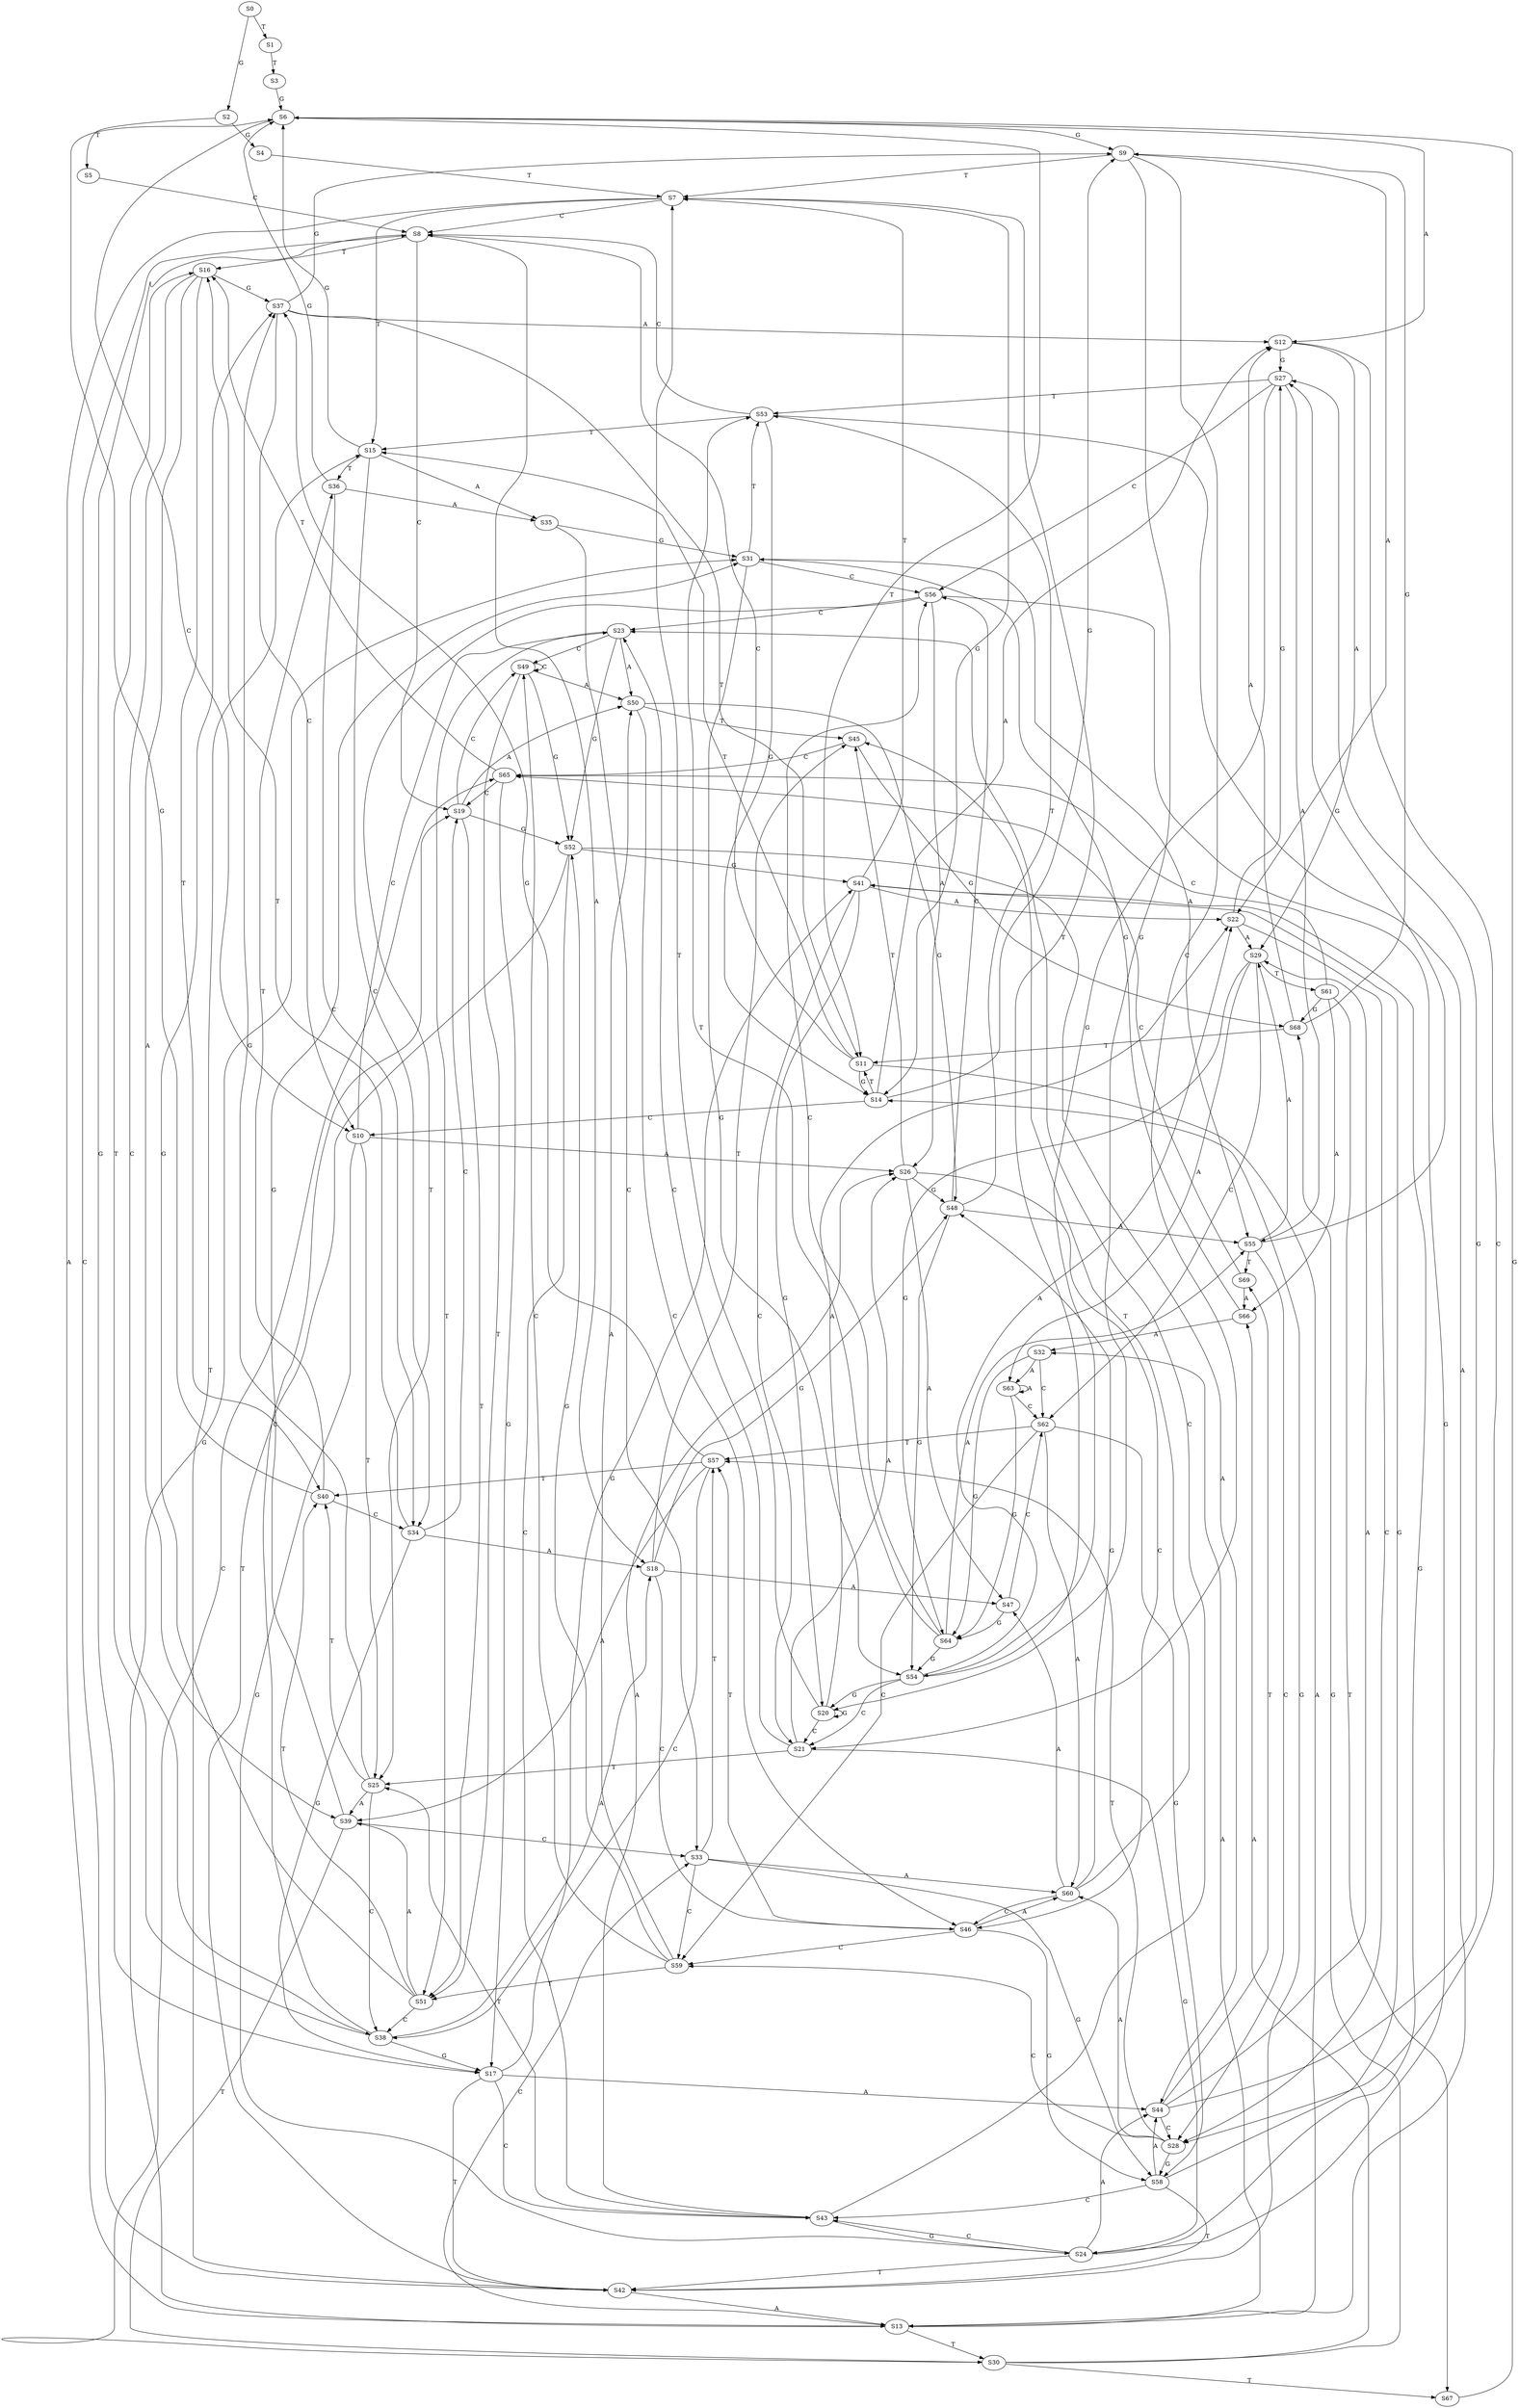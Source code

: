 strict digraph  {
	S0 -> S1 [ label = T ];
	S0 -> S2 [ label = G ];
	S1 -> S3 [ label = T ];
	S2 -> S4 [ label = G ];
	S2 -> S5 [ label = T ];
	S3 -> S6 [ label = G ];
	S4 -> S7 [ label = T ];
	S5 -> S8 [ label = C ];
	S6 -> S9 [ label = G ];
	S6 -> S10 [ label = C ];
	S6 -> S11 [ label = T ];
	S6 -> S12 [ label = A ];
	S7 -> S13 [ label = A ];
	S7 -> S8 [ label = C ];
	S7 -> S14 [ label = G ];
	S7 -> S15 [ label = T ];
	S8 -> S16 [ label = T ];
	S8 -> S17 [ label = G ];
	S8 -> S18 [ label = A ];
	S8 -> S19 [ label = C ];
	S9 -> S20 [ label = G ];
	S9 -> S21 [ label = C ];
	S9 -> S22 [ label = A ];
	S9 -> S7 [ label = T ];
	S10 -> S23 [ label = C ];
	S10 -> S24 [ label = G ];
	S10 -> S25 [ label = T ];
	S10 -> S26 [ label = A ];
	S11 -> S8 [ label = C ];
	S11 -> S15 [ label = T ];
	S11 -> S14 [ label = G ];
	S11 -> S13 [ label = A ];
	S12 -> S27 [ label = G ];
	S12 -> S28 [ label = C ];
	S12 -> S29 [ label = A ];
	S13 -> S30 [ label = T ];
	S13 -> S31 [ label = G ];
	S13 -> S32 [ label = A ];
	S13 -> S33 [ label = C ];
	S14 -> S11 [ label = T ];
	S14 -> S9 [ label = G ];
	S14 -> S12 [ label = A ];
	S14 -> S10 [ label = C ];
	S15 -> S34 [ label = C ];
	S15 -> S6 [ label = G ];
	S15 -> S35 [ label = A ];
	S15 -> S36 [ label = T ];
	S16 -> S37 [ label = G ];
	S16 -> S38 [ label = C ];
	S16 -> S39 [ label = A ];
	S16 -> S40 [ label = T ];
	S17 -> S41 [ label = G ];
	S17 -> S42 [ label = T ];
	S17 -> S43 [ label = C ];
	S17 -> S44 [ label = A ];
	S18 -> S45 [ label = T ];
	S18 -> S46 [ label = C ];
	S18 -> S47 [ label = A ];
	S18 -> S48 [ label = G ];
	S19 -> S49 [ label = C ];
	S19 -> S50 [ label = A ];
	S19 -> S51 [ label = T ];
	S19 -> S52 [ label = G ];
	S20 -> S7 [ label = T ];
	S20 -> S21 [ label = C ];
	S20 -> S20 [ label = G ];
	S20 -> S22 [ label = A ];
	S21 -> S25 [ label = T ];
	S21 -> S23 [ label = C ];
	S21 -> S26 [ label = A ];
	S21 -> S24 [ label = G ];
	S22 -> S29 [ label = A ];
	S22 -> S27 [ label = G ];
	S22 -> S28 [ label = C ];
	S23 -> S52 [ label = G ];
	S23 -> S50 [ label = A ];
	S23 -> S51 [ label = T ];
	S23 -> S49 [ label = C ];
	S24 -> S41 [ label = G ];
	S24 -> S44 [ label = A ];
	S24 -> S42 [ label = T ];
	S24 -> S43 [ label = C ];
	S25 -> S39 [ label = A ];
	S25 -> S38 [ label = C ];
	S25 -> S40 [ label = T ];
	S25 -> S37 [ label = G ];
	S26 -> S48 [ label = G ];
	S26 -> S46 [ label = C ];
	S26 -> S47 [ label = A ];
	S26 -> S45 [ label = T ];
	S27 -> S53 [ label = T ];
	S27 -> S54 [ label = G ];
	S27 -> S55 [ label = A ];
	S27 -> S56 [ label = C ];
	S28 -> S57 [ label = T ];
	S28 -> S58 [ label = G ];
	S28 -> S59 [ label = C ];
	S28 -> S60 [ label = A ];
	S29 -> S61 [ label = T ];
	S29 -> S62 [ label = C ];
	S29 -> S63 [ label = A ];
	S29 -> S64 [ label = G ];
	S30 -> S65 [ label = C ];
	S30 -> S66 [ label = A ];
	S30 -> S67 [ label = T ];
	S30 -> S68 [ label = G ];
	S31 -> S53 [ label = T ];
	S31 -> S55 [ label = A ];
	S31 -> S56 [ label = C ];
	S31 -> S54 [ label = G ];
	S32 -> S64 [ label = G ];
	S32 -> S63 [ label = A ];
	S32 -> S62 [ label = C ];
	S33 -> S58 [ label = G ];
	S33 -> S57 [ label = T ];
	S33 -> S60 [ label = A ];
	S33 -> S59 [ label = C ];
	S34 -> S18 [ label = A ];
	S34 -> S19 [ label = C ];
	S34 -> S17 [ label = G ];
	S34 -> S16 [ label = T ];
	S35 -> S33 [ label = C ];
	S35 -> S31 [ label = G ];
	S36 -> S6 [ label = G ];
	S36 -> S34 [ label = C ];
	S36 -> S35 [ label = A ];
	S37 -> S12 [ label = A ];
	S37 -> S10 [ label = C ];
	S37 -> S9 [ label = G ];
	S37 -> S11 [ label = T ];
	S38 -> S16 [ label = T ];
	S38 -> S17 [ label = G ];
	S38 -> S19 [ label = C ];
	S38 -> S18 [ label = A ];
	S39 -> S31 [ label = G ];
	S39 -> S30 [ label = T ];
	S39 -> S33 [ label = C ];
	S40 -> S34 [ label = C ];
	S40 -> S36 [ label = T ];
	S40 -> S6 [ label = G ];
	S41 -> S22 [ label = A ];
	S41 -> S20 [ label = G ];
	S41 -> S21 [ label = C ];
	S41 -> S7 [ label = T ];
	S42 -> S8 [ label = C ];
	S42 -> S13 [ label = A ];
	S42 -> S14 [ label = G ];
	S42 -> S15 [ label = T ];
	S43 -> S24 [ label = G ];
	S43 -> S25 [ label = T ];
	S43 -> S23 [ label = C ];
	S43 -> S26 [ label = A ];
	S44 -> S29 [ label = A ];
	S44 -> S28 [ label = C ];
	S44 -> S27 [ label = G ];
	S44 -> S69 [ label = T ];
	S45 -> S65 [ label = C ];
	S45 -> S68 [ label = G ];
	S46 -> S57 [ label = T ];
	S46 -> S58 [ label = G ];
	S46 -> S60 [ label = A ];
	S46 -> S59 [ label = C ];
	S47 -> S64 [ label = G ];
	S47 -> S62 [ label = C ];
	S48 -> S54 [ label = G ];
	S48 -> S53 [ label = T ];
	S48 -> S55 [ label = A ];
	S48 -> S56 [ label = C ];
	S49 -> S52 [ label = G ];
	S49 -> S49 [ label = C ];
	S49 -> S50 [ label = A ];
	S49 -> S51 [ label = T ];
	S50 -> S48 [ label = G ];
	S50 -> S45 [ label = T ];
	S50 -> S46 [ label = C ];
	S51 -> S37 [ label = G ];
	S51 -> S38 [ label = C ];
	S51 -> S40 [ label = T ];
	S51 -> S39 [ label = A ];
	S52 -> S44 [ label = A ];
	S52 -> S41 [ label = G ];
	S52 -> S42 [ label = T ];
	S52 -> S43 [ label = C ];
	S53 -> S13 [ label = A ];
	S53 -> S8 [ label = C ];
	S53 -> S14 [ label = G ];
	S53 -> S15 [ label = T ];
	S54 -> S22 [ label = A ];
	S54 -> S20 [ label = G ];
	S54 -> S7 [ label = T ];
	S54 -> S21 [ label = C ];
	S55 -> S29 [ label = A ];
	S55 -> S28 [ label = C ];
	S55 -> S69 [ label = T ];
	S55 -> S27 [ label = G ];
	S56 -> S23 [ label = C ];
	S56 -> S26 [ label = A ];
	S56 -> S24 [ label = G ];
	S56 -> S25 [ label = T ];
	S57 -> S39 [ label = A ];
	S57 -> S38 [ label = C ];
	S57 -> S40 [ label = T ];
	S57 -> S37 [ label = G ];
	S58 -> S41 [ label = G ];
	S58 -> S44 [ label = A ];
	S58 -> S42 [ label = T ];
	S58 -> S43 [ label = C ];
	S59 -> S49 [ label = C ];
	S59 -> S50 [ label = A ];
	S59 -> S51 [ label = T ];
	S59 -> S52 [ label = G ];
	S60 -> S48 [ label = G ];
	S60 -> S46 [ label = C ];
	S60 -> S47 [ label = A ];
	S60 -> S45 [ label = T ];
	S61 -> S66 [ label = A ];
	S61 -> S65 [ label = C ];
	S61 -> S68 [ label = G ];
	S61 -> S67 [ label = T ];
	S62 -> S60 [ label = A ];
	S62 -> S59 [ label = C ];
	S62 -> S58 [ label = G ];
	S62 -> S57 [ label = T ];
	S63 -> S64 [ label = G ];
	S63 -> S62 [ label = C ];
	S63 -> S63 [ label = A ];
	S64 -> S53 [ label = T ];
	S64 -> S55 [ label = A ];
	S64 -> S56 [ label = C ];
	S64 -> S54 [ label = G ];
	S65 -> S19 [ label = C ];
	S65 -> S17 [ label = G ];
	S65 -> S16 [ label = T ];
	S66 -> S31 [ label = G ];
	S66 -> S32 [ label = A ];
	S67 -> S6 [ label = G ];
	S68 -> S9 [ label = G ];
	S68 -> S12 [ label = A ];
	S68 -> S11 [ label = T ];
	S69 -> S66 [ label = A ];
	S69 -> S65 [ label = C ];
}
